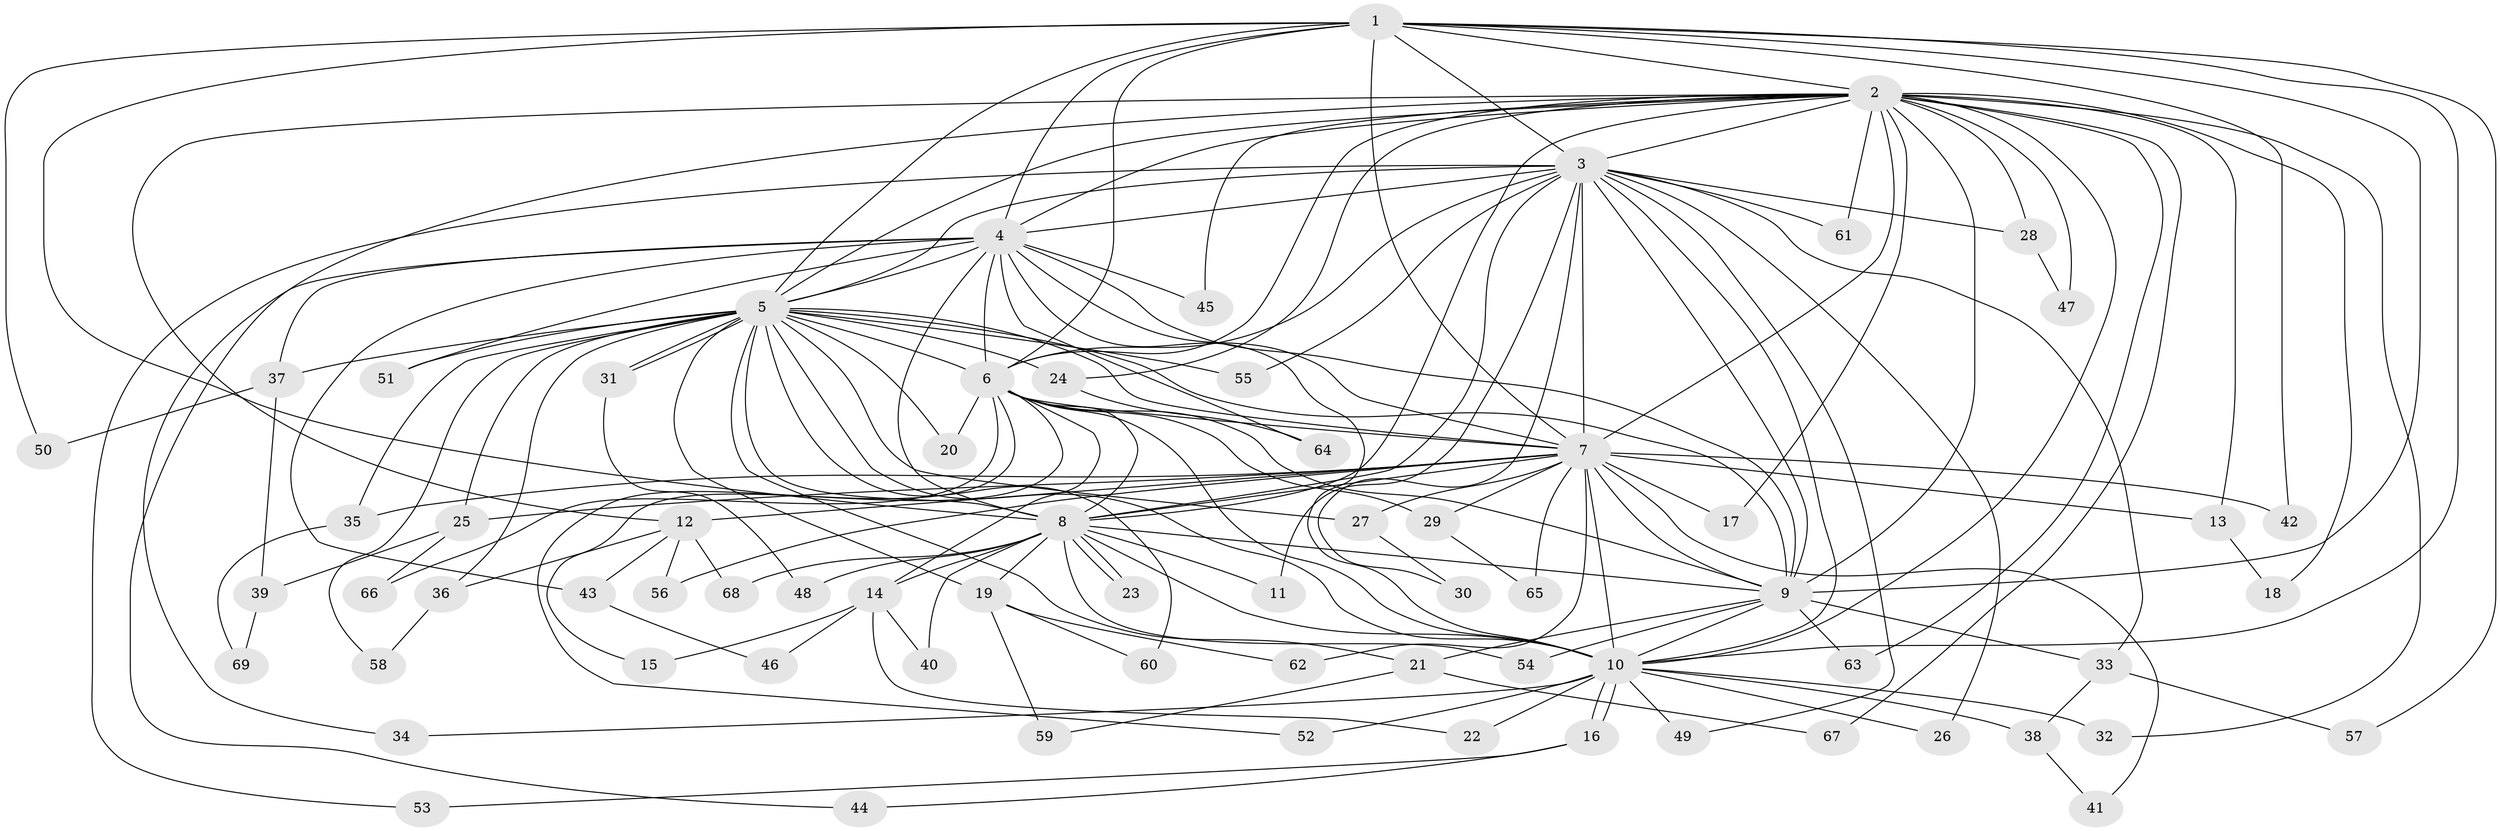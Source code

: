 // coarse degree distribution, {2: 0.37142857142857144, 14: 0.02857142857142857, 3: 0.22857142857142856, 12: 0.02857142857142857, 4: 0.11428571428571428, 15: 0.08571428571428572, 1: 0.05714285714285714, 9: 0.02857142857142857, 11: 0.02857142857142857, 5: 0.02857142857142857}
// Generated by graph-tools (version 1.1) at 2025/36/03/04/25 23:36:35]
// undirected, 69 vertices, 163 edges
graph export_dot {
  node [color=gray90,style=filled];
  1;
  2;
  3;
  4;
  5;
  6;
  7;
  8;
  9;
  10;
  11;
  12;
  13;
  14;
  15;
  16;
  17;
  18;
  19;
  20;
  21;
  22;
  23;
  24;
  25;
  26;
  27;
  28;
  29;
  30;
  31;
  32;
  33;
  34;
  35;
  36;
  37;
  38;
  39;
  40;
  41;
  42;
  43;
  44;
  45;
  46;
  47;
  48;
  49;
  50;
  51;
  52;
  53;
  54;
  55;
  56;
  57;
  58;
  59;
  60;
  61;
  62;
  63;
  64;
  65;
  66;
  67;
  68;
  69;
  1 -- 2;
  1 -- 3;
  1 -- 4;
  1 -- 5;
  1 -- 6;
  1 -- 7;
  1 -- 8;
  1 -- 9;
  1 -- 10;
  1 -- 42;
  1 -- 50;
  1 -- 57;
  2 -- 3;
  2 -- 4;
  2 -- 5;
  2 -- 6;
  2 -- 7;
  2 -- 8;
  2 -- 9;
  2 -- 10;
  2 -- 12;
  2 -- 13;
  2 -- 17;
  2 -- 18;
  2 -- 24;
  2 -- 28;
  2 -- 32;
  2 -- 44;
  2 -- 45;
  2 -- 47;
  2 -- 61;
  2 -- 63;
  2 -- 67;
  3 -- 4;
  3 -- 5;
  3 -- 6;
  3 -- 7;
  3 -- 8;
  3 -- 9;
  3 -- 10;
  3 -- 11;
  3 -- 26;
  3 -- 28;
  3 -- 30;
  3 -- 33;
  3 -- 49;
  3 -- 53;
  3 -- 55;
  3 -- 61;
  4 -- 5;
  4 -- 6;
  4 -- 7;
  4 -- 8;
  4 -- 9;
  4 -- 10;
  4 -- 34;
  4 -- 37;
  4 -- 43;
  4 -- 45;
  4 -- 51;
  4 -- 64;
  5 -- 6;
  5 -- 7;
  5 -- 8;
  5 -- 9;
  5 -- 10;
  5 -- 19;
  5 -- 20;
  5 -- 21;
  5 -- 24;
  5 -- 25;
  5 -- 27;
  5 -- 31;
  5 -- 31;
  5 -- 35;
  5 -- 36;
  5 -- 37;
  5 -- 51;
  5 -- 55;
  5 -- 58;
  5 -- 60;
  6 -- 7;
  6 -- 8;
  6 -- 9;
  6 -- 10;
  6 -- 14;
  6 -- 15;
  6 -- 20;
  6 -- 29;
  6 -- 52;
  6 -- 66;
  7 -- 8;
  7 -- 9;
  7 -- 10;
  7 -- 12;
  7 -- 13;
  7 -- 17;
  7 -- 25;
  7 -- 27;
  7 -- 29;
  7 -- 35;
  7 -- 41;
  7 -- 42;
  7 -- 56;
  7 -- 62;
  7 -- 65;
  8 -- 9;
  8 -- 10;
  8 -- 11;
  8 -- 14;
  8 -- 19;
  8 -- 23;
  8 -- 23;
  8 -- 40;
  8 -- 48;
  8 -- 54;
  8 -- 68;
  9 -- 10;
  9 -- 21;
  9 -- 33;
  9 -- 54;
  9 -- 63;
  10 -- 16;
  10 -- 16;
  10 -- 22;
  10 -- 26;
  10 -- 32;
  10 -- 34;
  10 -- 38;
  10 -- 49;
  10 -- 52;
  12 -- 36;
  12 -- 43;
  12 -- 56;
  12 -- 68;
  13 -- 18;
  14 -- 15;
  14 -- 22;
  14 -- 40;
  14 -- 46;
  16 -- 44;
  16 -- 53;
  19 -- 59;
  19 -- 60;
  19 -- 62;
  21 -- 59;
  21 -- 67;
  24 -- 64;
  25 -- 39;
  25 -- 66;
  27 -- 30;
  28 -- 47;
  29 -- 65;
  31 -- 48;
  33 -- 38;
  33 -- 57;
  35 -- 69;
  36 -- 58;
  37 -- 39;
  37 -- 50;
  38 -- 41;
  39 -- 69;
  43 -- 46;
}
